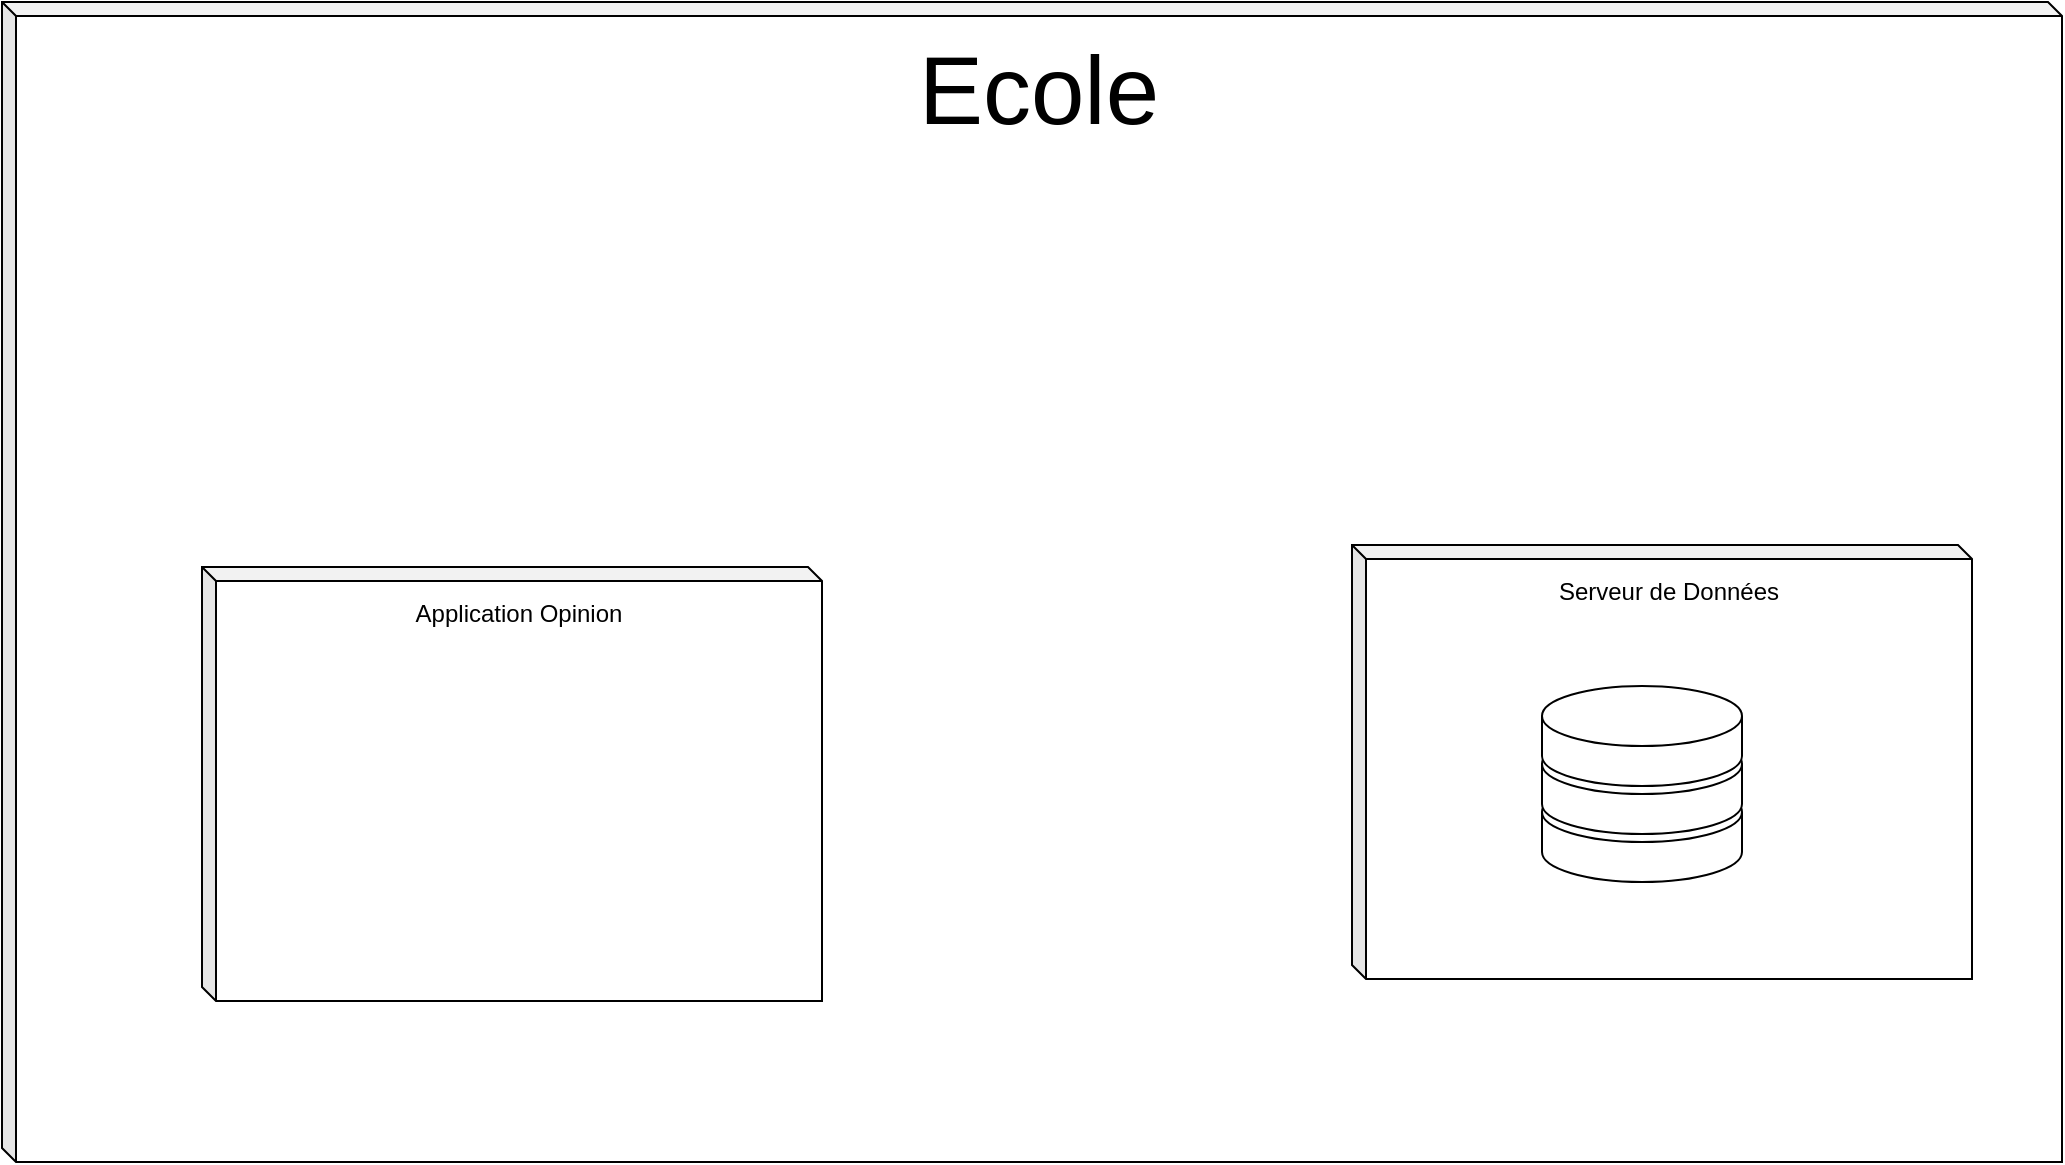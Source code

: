 <mxfile version="19.0.3" type="github">
  <diagram id="6T5YVuvIxugg61Lf3HOp" name="Page-1">
    <mxGraphModel dx="1910" dy="774" grid="1" gridSize="10" guides="1" tooltips="1" connect="1" arrows="1" fold="1" page="1" pageScale="1" pageWidth="1169" pageHeight="826" math="0" shadow="0">
      <root>
        <mxCell id="0" />
        <mxCell id="1" parent="0" />
        <mxCell id="eQJApQ37vbyt26eBaSx--2" value="Ecole" style="shape=cube;whiteSpace=wrap;html=1;boundedLbl=1;backgroundOutline=1;darkOpacity=0.05;darkOpacity2=0.1;size=7;spacingTop=-500;fontSize=48;" vertex="1" parent="1">
          <mxGeometry x="50" y="120" width="1030" height="580" as="geometry" />
        </mxCell>
        <mxCell id="eQJApQ37vbyt26eBaSx--3" value="&lt;p style=&quot;line-height: 1;&quot;&gt;Serveur de Données&lt;/p&gt;" style="shape=cube;whiteSpace=wrap;html=1;boundedLbl=1;backgroundOutline=1;darkOpacity=0.05;darkOpacity2=0.1;size=7;spacing=8;spacingTop=-180;" vertex="1" parent="1">
          <mxGeometry x="725" y="391.5" width="310" height="217" as="geometry" />
        </mxCell>
        <mxCell id="eQJApQ37vbyt26eBaSx--1" value="" style="shape=cylinder3;whiteSpace=wrap;html=1;boundedLbl=1;backgroundOutline=1;size=15;" vertex="1" parent="1">
          <mxGeometry x="820" y="510" width="100" height="50" as="geometry" />
        </mxCell>
        <mxCell id="eQJApQ37vbyt26eBaSx--4" value="" style="shape=cylinder3;whiteSpace=wrap;html=1;boundedLbl=1;backgroundOutline=1;size=15;" vertex="1" parent="1">
          <mxGeometry x="820" y="486" width="100" height="50" as="geometry" />
        </mxCell>
        <mxCell id="eQJApQ37vbyt26eBaSx--5" value="" style="shape=cylinder3;whiteSpace=wrap;html=1;boundedLbl=1;backgroundOutline=1;size=15;" vertex="1" parent="1">
          <mxGeometry x="820" y="462" width="100" height="50" as="geometry" />
        </mxCell>
        <mxCell id="eQJApQ37vbyt26eBaSx--6" value="&lt;p style=&quot;line-height: 1;&quot;&gt;Application Opinion&lt;/p&gt;" style="shape=cube;whiteSpace=wrap;html=1;boundedLbl=1;backgroundOutline=1;darkOpacity=0.05;darkOpacity2=0.1;size=7;spacing=8;spacingTop=-180;" vertex="1" parent="1">
          <mxGeometry x="150" y="402.5" width="310" height="217" as="geometry" />
        </mxCell>
      </root>
    </mxGraphModel>
  </diagram>
</mxfile>
